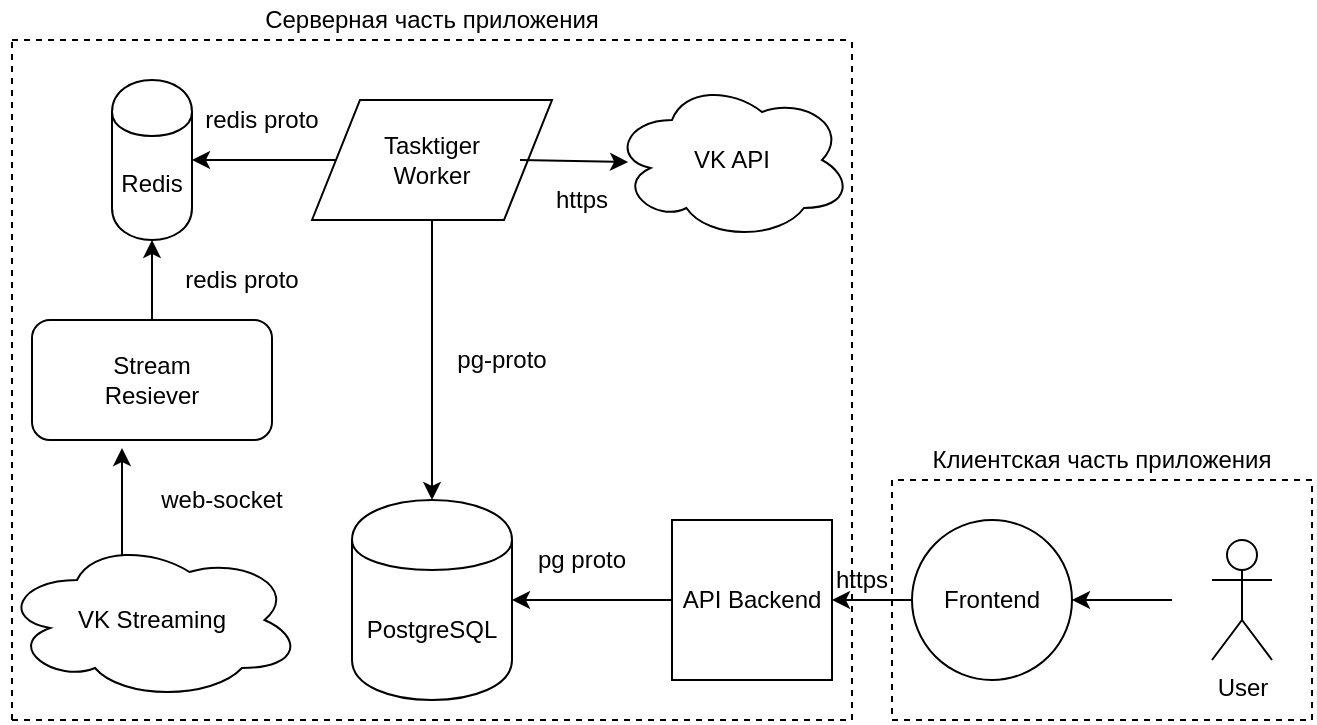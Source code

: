 <mxfile version="12.4.9" type="device"><diagram id="1BIYB7NilM-pr5_GsbkR" name="Page-1"><mxGraphModel dx="974" dy="576" grid="1" gridSize="10" guides="1" tooltips="1" connect="1" arrows="1" fold="1" page="1" pageScale="1" pageWidth="850" pageHeight="1100" math="0" shadow="0"><root><mxCell id="0"/><mxCell id="1" parent="0"/><mxCell id="7qwLyA4_besiRR93VWyT-1" value="&lt;div&gt;User&lt;/div&gt;" style="shape=umlActor;verticalLabelPosition=bottom;labelBackgroundColor=#ffffff;verticalAlign=top;html=1;outlineConnect=0;" parent="1" vertex="1"><mxGeometry x="710" y="430" width="30" height="60" as="geometry"/></mxCell><mxCell id="7qwLyA4_besiRR93VWyT-2" value="Frontend" style="ellipse;whiteSpace=wrap;html=1;aspect=fixed;" parent="1" vertex="1"><mxGeometry x="560" y="420" width="80" height="80" as="geometry"/></mxCell><mxCell id="7qwLyA4_besiRR93VWyT-3" value="API Backend" style="whiteSpace=wrap;html=1;aspect=fixed;" parent="1" vertex="1"><mxGeometry x="440" y="420" width="80" height="80" as="geometry"/></mxCell><mxCell id="7qwLyA4_besiRR93VWyT-6" value="Redis" style="shape=cylinder;whiteSpace=wrap;html=1;boundedLbl=1;backgroundOutline=1;" parent="1" vertex="1"><mxGeometry x="160" y="200" width="40" height="80" as="geometry"/></mxCell><mxCell id="7qwLyA4_besiRR93VWyT-7" value="&lt;div&gt;PostgreSQL&lt;/div&gt;" style="shape=cylinder;whiteSpace=wrap;html=1;boundedLbl=1;backgroundOutline=1;" parent="1" vertex="1"><mxGeometry x="280" y="410" width="80" height="100" as="geometry"/></mxCell><mxCell id="7qwLyA4_besiRR93VWyT-9" value="&lt;div&gt;VK API&lt;/div&gt;" style="ellipse;shape=cloud;whiteSpace=wrap;html=1;" parent="1" vertex="1"><mxGeometry x="410" y="200" width="120" height="80" as="geometry"/></mxCell><mxCell id="w3jepBYecJyYgr4nq5yn-10" style="edgeStyle=orthogonalEdgeStyle;rounded=0;orthogonalLoop=1;jettySize=auto;html=1;exitX=0.4;exitY=0.1;exitDx=0;exitDy=0;exitPerimeter=0;entryX=0.375;entryY=1.067;entryDx=0;entryDy=0;entryPerimeter=0;" edge="1" parent="1" source="7qwLyA4_besiRR93VWyT-10" target="7qwLyA4_besiRR93VWyT-18"><mxGeometry relative="1" as="geometry"/></mxCell><mxCell id="7qwLyA4_besiRR93VWyT-10" value="&lt;div&gt;VK Streaming&lt;/div&gt;" style="ellipse;shape=cloud;whiteSpace=wrap;html=1;" parent="1" vertex="1"><mxGeometry x="105" y="430" width="150" height="80" as="geometry"/></mxCell><mxCell id="7qwLyA4_besiRR93VWyT-18" value="&lt;div&gt;Stream&lt;/div&gt;&lt;div&gt;Resiever&lt;br&gt;&lt;/div&gt;" style="rounded=1;whiteSpace=wrap;html=1;" parent="1" vertex="1"><mxGeometry x="120" y="320" width="120" height="60" as="geometry"/></mxCell><mxCell id="7qwLyA4_besiRR93VWyT-21" value="" style="endArrow=classic;html=1;exitX=0.5;exitY=0;exitDx=0;exitDy=0;" parent="1" source="7qwLyA4_besiRR93VWyT-18" target="7qwLyA4_besiRR93VWyT-6" edge="1"><mxGeometry width="50" height="50" relative="1" as="geometry"><mxPoint x="70" y="580" as="sourcePoint"/><mxPoint x="120" y="530" as="targetPoint"/></mxGeometry></mxCell><mxCell id="w3jepBYecJyYgr4nq5yn-11" style="edgeStyle=orthogonalEdgeStyle;rounded=0;orthogonalLoop=1;jettySize=auto;html=1;exitX=0.5;exitY=1;exitDx=0;exitDy=0;" edge="1" parent="1" source="7qwLyA4_besiRR93VWyT-22" target="7qwLyA4_besiRR93VWyT-7"><mxGeometry relative="1" as="geometry"/></mxCell><mxCell id="7qwLyA4_besiRR93VWyT-22" value="&lt;div&gt;Tasktiger&lt;/div&gt;&lt;div&gt;Worker&lt;br&gt;&lt;/div&gt;" style="shape=parallelogram;perimeter=parallelogramPerimeter;whiteSpace=wrap;html=1;" parent="1" vertex="1"><mxGeometry x="260" y="210" width="120" height="60" as="geometry"/></mxCell><mxCell id="7qwLyA4_besiRR93VWyT-26" value="" style="endArrow=classic;html=1;entryX=1;entryY=0.5;entryDx=0;entryDy=0;exitX=0;exitY=0.5;exitDx=0;exitDy=0;" parent="1" source="7qwLyA4_besiRR93VWyT-22" target="7qwLyA4_besiRR93VWyT-6" edge="1"><mxGeometry width="50" height="50" relative="1" as="geometry"><mxPoint x="100" y="660" as="sourcePoint"/><mxPoint x="150" y="610" as="targetPoint"/></mxGeometry></mxCell><mxCell id="7qwLyA4_besiRR93VWyT-28" value="" style="endArrow=classic;html=1;entryX=0.067;entryY=0.513;entryDx=0;entryDy=0;entryPerimeter=0;" parent="1" target="7qwLyA4_besiRR93VWyT-9" edge="1"><mxGeometry width="50" height="50" relative="1" as="geometry"><mxPoint x="364" y="240" as="sourcePoint"/><mxPoint x="405" y="245" as="targetPoint"/></mxGeometry></mxCell><mxCell id="7qwLyA4_besiRR93VWyT-32" value="" style="endArrow=classic;html=1;exitX=0;exitY=0.5;exitDx=0;exitDy=0;entryX=1;entryY=0.5;entryDx=0;entryDy=0;" parent="1" source="7qwLyA4_besiRR93VWyT-3" target="7qwLyA4_besiRR93VWyT-7" edge="1"><mxGeometry width="50" height="50" relative="1" as="geometry"><mxPoint x="110" y="580" as="sourcePoint"/><mxPoint x="160" y="530" as="targetPoint"/></mxGeometry></mxCell><mxCell id="7qwLyA4_besiRR93VWyT-34" value="" style="endArrow=classic;html=1;entryX=1;entryY=0.5;entryDx=0;entryDy=0;exitX=0;exitY=0.5;exitDx=0;exitDy=0;" parent="1" source="7qwLyA4_besiRR93VWyT-2" target="7qwLyA4_besiRR93VWyT-3" edge="1"><mxGeometry width="50" height="50" relative="1" as="geometry"><mxPoint x="520" y="540" as="sourcePoint"/><mxPoint x="570" y="490" as="targetPoint"/></mxGeometry></mxCell><mxCell id="7qwLyA4_besiRR93VWyT-35" value="" style="endArrow=classic;html=1;entryX=1;entryY=0.5;entryDx=0;entryDy=0;" parent="1" target="7qwLyA4_besiRR93VWyT-2" edge="1"><mxGeometry width="50" height="50" relative="1" as="geometry"><mxPoint x="690" y="460" as="sourcePoint"/><mxPoint x="700" y="460" as="targetPoint"/></mxGeometry></mxCell><mxCell id="tDzD4pZycSNzBFm4YxRo-1" value="" style="endArrow=none;dashed=1;html=1;" parent="1" edge="1"><mxGeometry width="50" height="50" relative="1" as="geometry"><mxPoint x="530" y="520" as="sourcePoint"/><mxPoint x="530" y="180" as="targetPoint"/></mxGeometry></mxCell><mxCell id="tDzD4pZycSNzBFm4YxRo-2" value="" style="endArrow=none;dashed=1;html=1;" parent="1" edge="1"><mxGeometry width="50" height="50" relative="1" as="geometry"><mxPoint x="110" y="520" as="sourcePoint"/><mxPoint x="110" y="180" as="targetPoint"/></mxGeometry></mxCell><mxCell id="tDzD4pZycSNzBFm4YxRo-3" value="" style="endArrow=none;dashed=1;html=1;" parent="1" edge="1"><mxGeometry width="50" height="50" relative="1" as="geometry"><mxPoint x="110" y="180" as="sourcePoint"/><mxPoint x="530" y="180" as="targetPoint"/></mxGeometry></mxCell><mxCell id="tDzD4pZycSNzBFm4YxRo-4" value="" style="endArrow=none;dashed=1;html=1;" parent="1" edge="1"><mxGeometry width="50" height="50" relative="1" as="geometry"><mxPoint x="110" y="520" as="sourcePoint"/><mxPoint x="530" y="520" as="targetPoint"/></mxGeometry></mxCell><mxCell id="tDzD4pZycSNzBFm4YxRo-5" value="" style="endArrow=none;dashed=1;html=1;" parent="1" edge="1"><mxGeometry width="50" height="50" relative="1" as="geometry"><mxPoint x="760" y="400" as="sourcePoint"/><mxPoint x="550" y="400" as="targetPoint"/></mxGeometry></mxCell><mxCell id="tDzD4pZycSNzBFm4YxRo-6" value="" style="endArrow=none;dashed=1;html=1;" parent="1" edge="1"><mxGeometry width="50" height="50" relative="1" as="geometry"><mxPoint x="550" y="520" as="sourcePoint"/><mxPoint x="760" y="520" as="targetPoint"/></mxGeometry></mxCell><mxCell id="tDzD4pZycSNzBFm4YxRo-7" value="" style="endArrow=none;dashed=1;html=1;" parent="1" edge="1"><mxGeometry width="50" height="50" relative="1" as="geometry"><mxPoint x="550" y="400" as="sourcePoint"/><mxPoint x="550" y="520" as="targetPoint"/></mxGeometry></mxCell><mxCell id="tDzD4pZycSNzBFm4YxRo-8" value="" style="endArrow=none;dashed=1;html=1;" parent="1" edge="1"><mxGeometry width="50" height="50" relative="1" as="geometry"><mxPoint x="760" y="520" as="sourcePoint"/><mxPoint x="760" y="400" as="targetPoint"/></mxGeometry></mxCell><mxCell id="tDzD4pZycSNzBFm4YxRo-9" value="Серверная часть приложения" style="text;html=1;strokeColor=none;fillColor=none;align=center;verticalAlign=middle;whiteSpace=wrap;rounded=0;" parent="1" vertex="1"><mxGeometry x="110" y="160" width="420" height="20" as="geometry"/></mxCell><mxCell id="tDzD4pZycSNzBFm4YxRo-10" value="Клиентская часть приложения" style="text;html=1;strokeColor=none;fillColor=none;align=center;verticalAlign=middle;whiteSpace=wrap;rounded=0;" parent="1" vertex="1"><mxGeometry x="550" y="380" width="210" height="20" as="geometry"/></mxCell><mxCell id="w3jepBYecJyYgr4nq5yn-1" value="redis proto" style="text;html=1;strokeColor=none;fillColor=none;align=center;verticalAlign=middle;whiteSpace=wrap;rounded=0;" vertex="1" parent="1"><mxGeometry x="190" y="290" width="70" height="20" as="geometry"/></mxCell><mxCell id="w3jepBYecJyYgr4nq5yn-2" value="redis proto" style="text;html=1;strokeColor=none;fillColor=none;align=center;verticalAlign=middle;whiteSpace=wrap;rounded=0;" vertex="1" parent="1"><mxGeometry x="200" y="210" width="70" height="20" as="geometry"/></mxCell><mxCell id="w3jepBYecJyYgr4nq5yn-3" value="&lt;div&gt;https&lt;/div&gt;" style="text;html=1;strokeColor=none;fillColor=none;align=center;verticalAlign=middle;whiteSpace=wrap;rounded=0;" vertex="1" parent="1"><mxGeometry x="360" y="250" width="70" height="20" as="geometry"/></mxCell><mxCell id="w3jepBYecJyYgr4nq5yn-6" value="&lt;div&gt;https&lt;/div&gt;" style="text;html=1;strokeColor=none;fillColor=none;align=center;verticalAlign=middle;whiteSpace=wrap;rounded=0;" vertex="1" parent="1"><mxGeometry x="500" y="440" width="70" height="20" as="geometry"/></mxCell><mxCell id="w3jepBYecJyYgr4nq5yn-7" value="pg proto" style="text;html=1;strokeColor=none;fillColor=none;align=center;verticalAlign=middle;whiteSpace=wrap;rounded=0;" vertex="1" parent="1"><mxGeometry x="360" y="430" width="70" height="20" as="geometry"/></mxCell><mxCell id="w3jepBYecJyYgr4nq5yn-8" value="web-socket" style="text;html=1;strokeColor=none;fillColor=none;align=center;verticalAlign=middle;whiteSpace=wrap;rounded=0;" vertex="1" parent="1"><mxGeometry x="180" y="400" width="70" height="20" as="geometry"/></mxCell><mxCell id="w3jepBYecJyYgr4nq5yn-9" value="pg-proto" style="text;html=1;strokeColor=none;fillColor=none;align=center;verticalAlign=middle;whiteSpace=wrap;rounded=0;" vertex="1" parent="1"><mxGeometry x="320" y="330" width="70" height="20" as="geometry"/></mxCell></root></mxGraphModel></diagram></mxfile>